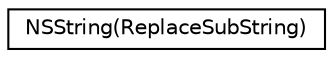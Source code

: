 digraph "Graphical Class Hierarchy"
{
  edge [fontname="Helvetica",fontsize="10",labelfontname="Helvetica",labelfontsize="10"];
  node [fontname="Helvetica",fontsize="10",shape=record];
  rankdir="LR";
  Node1 [label="NSString(ReplaceSubString)",height=0.2,width=0.4,color="black", fillcolor="white", style="filled",URL="$category_n_s_string_07_replace_sub_string_08.html"];
}
